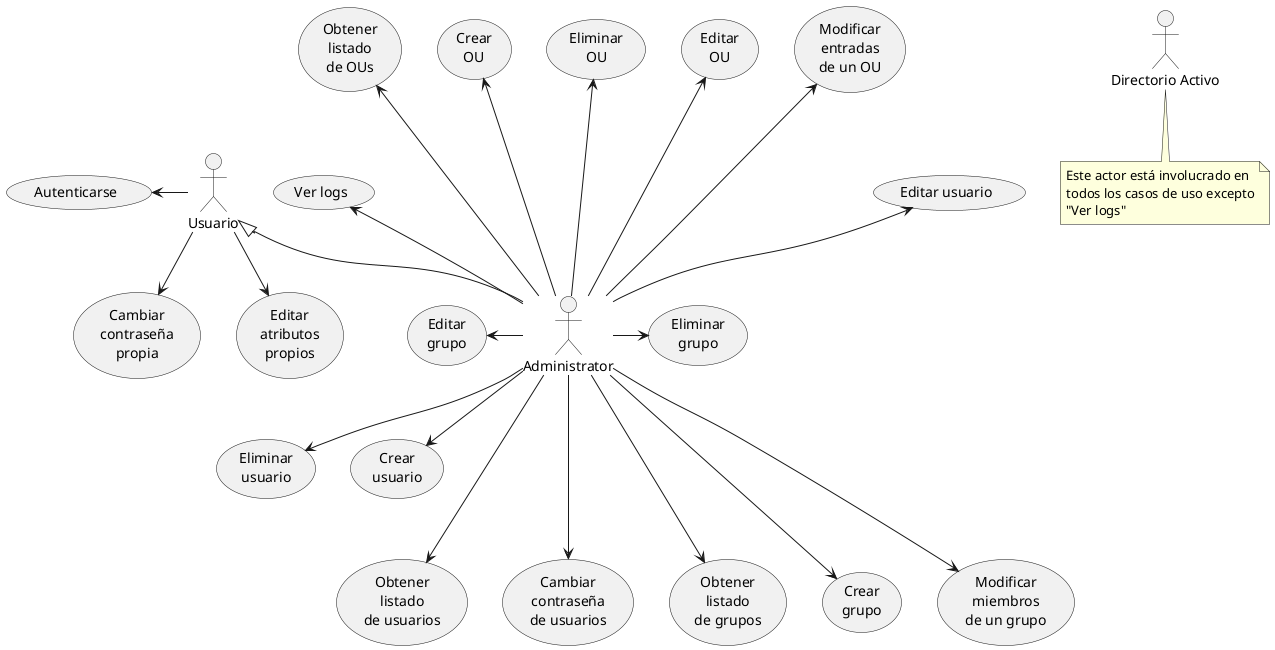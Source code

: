 @startuml system-diagram
actor Administrator as admin
actor :Usuario: as user
actor :Directorio Activo: as activeDirectory

note bottom of activeDirectory: Este actor está involucrado en\ntodos los casos de uso excepto\n"Ver logs"

(Ver logs) as logs
(Obtener\nlistado\nde OUs) as listOus
(Crear\nOU) as createOU
(Eliminar\nOU) as deleteOU
(Editar\nOU) as editOU
(Modificar\nentradas\nde un OU) as setOUEntries

(Editar usuario) as editUser
(Eliminar\nusuario) as deleteUser
(Crear\nusuario) as createUser
(Obtener\nlistado\nde usuarios) as listUsers
(Cambiar\ncontraseña\nde usuarios) as changeUserPassword

(Obtener\nlistado\nde grupos) as listGroups
(Crear\ngrupo) as createGroup
(Eliminar\ngrupo) as deleteGroup
(Editar\ngrupo) as editGroup
(Modificar\nmiembros\nde un grupo) as setGroupMembers


(Autenticarse) as login

(Cambiar\ncontraseña\npropia) as changeSelfPassword
(Editar\natributos\npropios) as updateSelfUser

user <|-- admin

logs <-- admin

createOU <--- admin
editOU <--- admin
deleteOU <--- admin
listOus <--- admin
setOUEntries <--- admin

admin ---> listGroups
admin ---> listUsers
admin ---> createGroup
admin --> createUser

editUser <-- admin
editGroup <- admin
admin -> deleteGroup
admin --> deleteUser

admin ---> setGroupMembers
login <- user
admin ---> changeUserPassword


user --> updateSelfUser
user --> changeSelfPassword

@enduml


